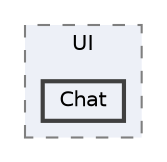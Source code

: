 digraph "BLAZAMGui/UI/Chat"
{
 // LATEX_PDF_SIZE
  bgcolor="transparent";
  edge [fontname=Helvetica,fontsize=10,labelfontname=Helvetica,labelfontsize=10];
  node [fontname=Helvetica,fontsize=10,shape=box,height=0.2,width=0.4];
  compound=true
  subgraph clusterdir_7c0903f41229417aa73bd16cb43e617f {
    graph [ bgcolor="#edf0f7", pencolor="grey50", label="UI", fontname=Helvetica,fontsize=10 style="filled,dashed", URL="dir_7c0903f41229417aa73bd16cb43e617f.html",tooltip=""]
  dir_6eb894afb0ef2cfdb2bffd502ab678fc [label="Chat", fillcolor="#edf0f7", color="grey25", style="filled,bold", URL="dir_6eb894afb0ef2cfdb2bffd502ab678fc.html",tooltip=""];
  }
}
